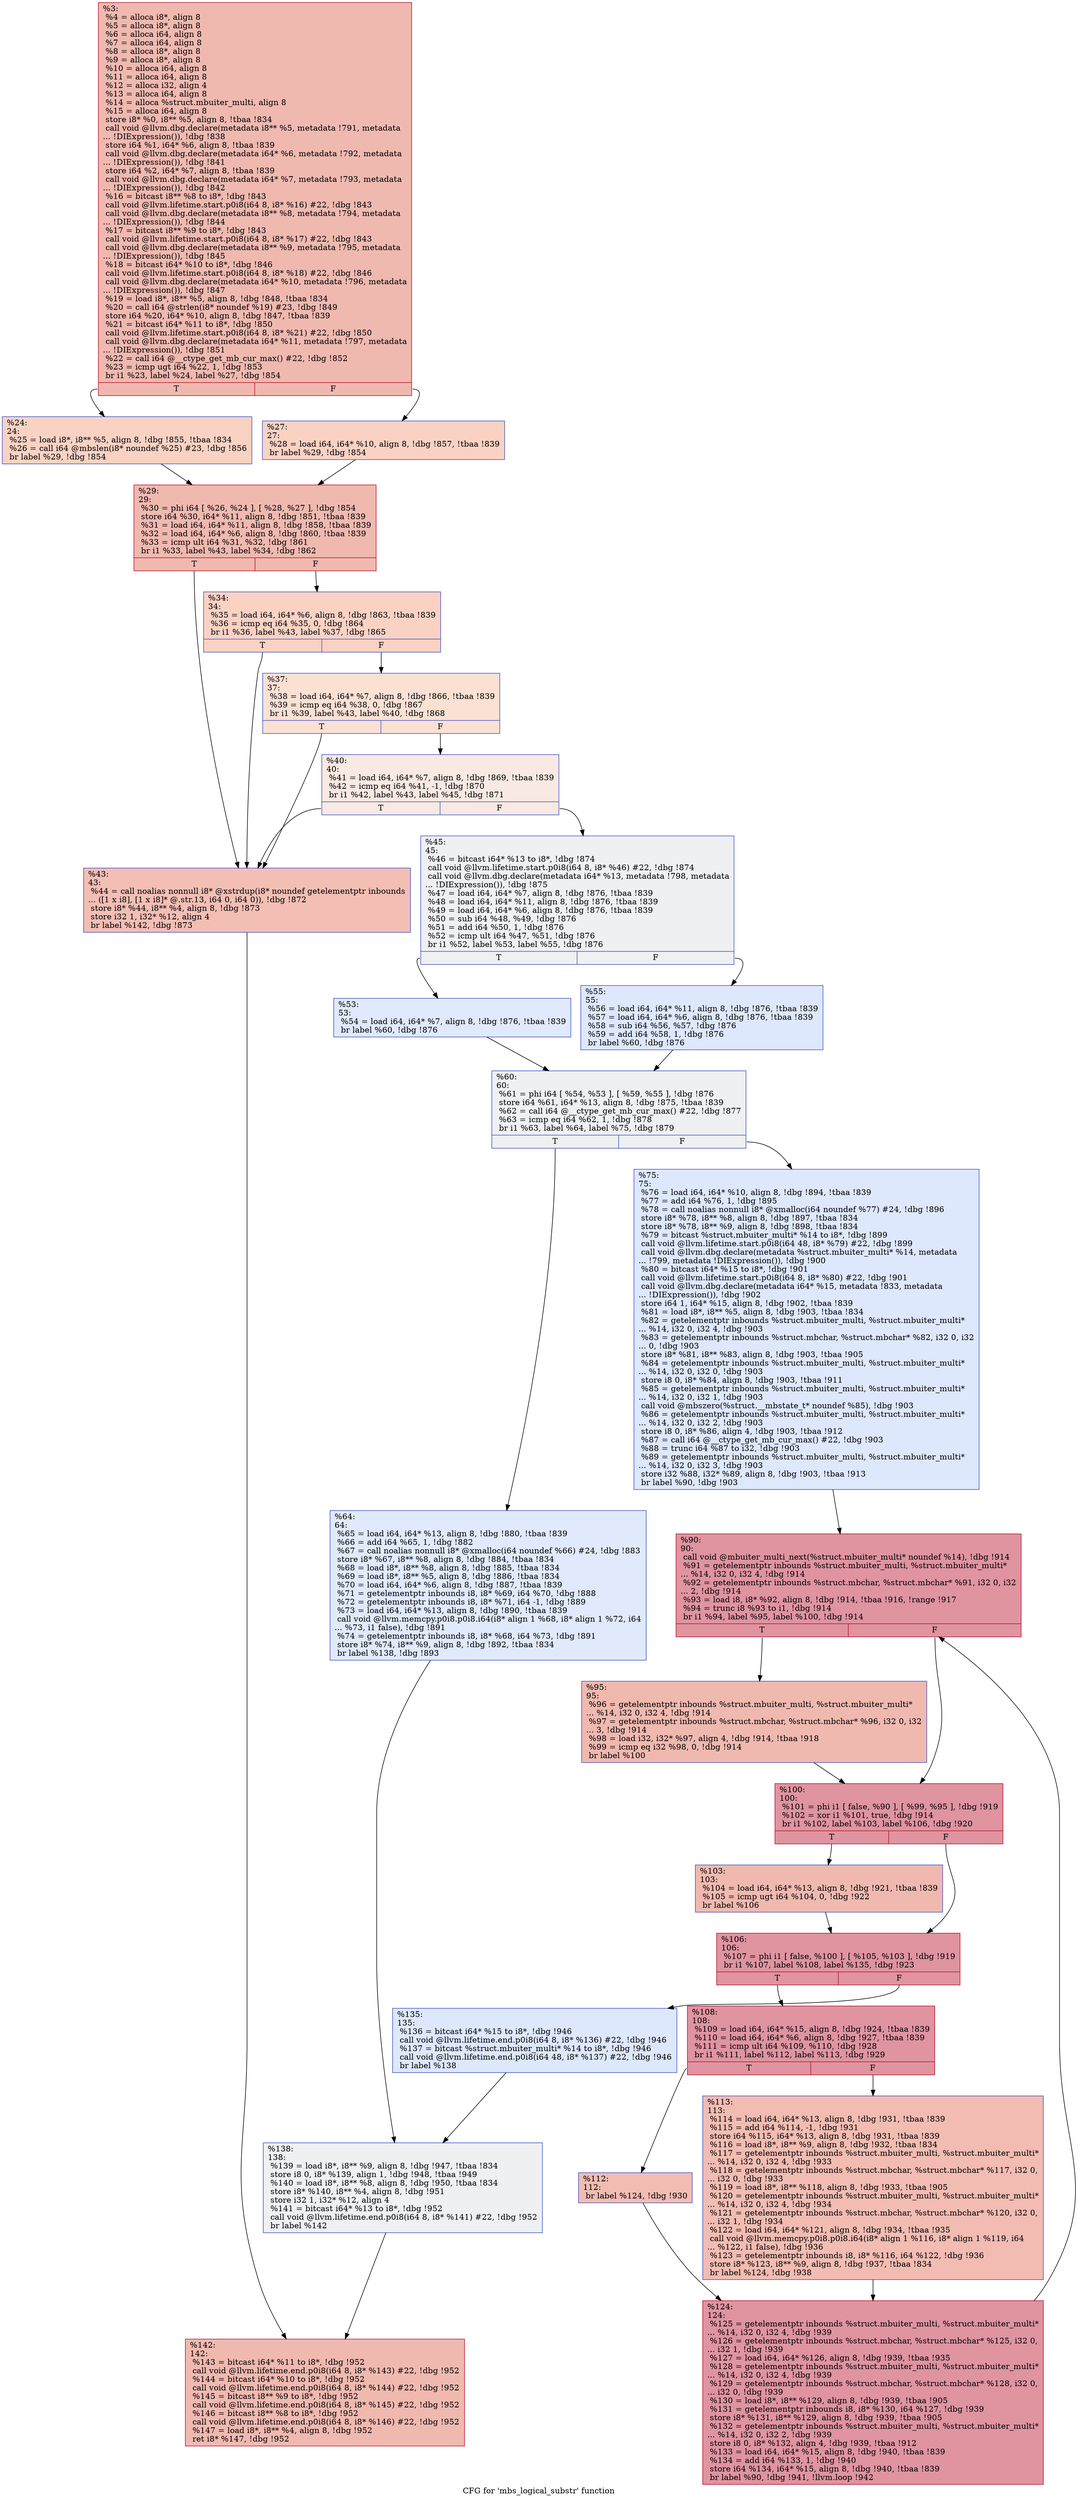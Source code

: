 digraph "CFG for 'mbs_logical_substr' function" {
	label="CFG for 'mbs_logical_substr' function";

	Node0x2545b20 [shape=record,color="#b70d28ff", style=filled, fillcolor="#de614d70",label="{%3:\l  %4 = alloca i8*, align 8\l  %5 = alloca i8*, align 8\l  %6 = alloca i64, align 8\l  %7 = alloca i64, align 8\l  %8 = alloca i8*, align 8\l  %9 = alloca i8*, align 8\l  %10 = alloca i64, align 8\l  %11 = alloca i64, align 8\l  %12 = alloca i32, align 4\l  %13 = alloca i64, align 8\l  %14 = alloca %struct.mbuiter_multi, align 8\l  %15 = alloca i64, align 8\l  store i8* %0, i8** %5, align 8, !tbaa !834\l  call void @llvm.dbg.declare(metadata i8** %5, metadata !791, metadata\l... !DIExpression()), !dbg !838\l  store i64 %1, i64* %6, align 8, !tbaa !839\l  call void @llvm.dbg.declare(metadata i64* %6, metadata !792, metadata\l... !DIExpression()), !dbg !841\l  store i64 %2, i64* %7, align 8, !tbaa !839\l  call void @llvm.dbg.declare(metadata i64* %7, metadata !793, metadata\l... !DIExpression()), !dbg !842\l  %16 = bitcast i8** %8 to i8*, !dbg !843\l  call void @llvm.lifetime.start.p0i8(i64 8, i8* %16) #22, !dbg !843\l  call void @llvm.dbg.declare(metadata i8** %8, metadata !794, metadata\l... !DIExpression()), !dbg !844\l  %17 = bitcast i8** %9 to i8*, !dbg !843\l  call void @llvm.lifetime.start.p0i8(i64 8, i8* %17) #22, !dbg !843\l  call void @llvm.dbg.declare(metadata i8** %9, metadata !795, metadata\l... !DIExpression()), !dbg !845\l  %18 = bitcast i64* %10 to i8*, !dbg !846\l  call void @llvm.lifetime.start.p0i8(i64 8, i8* %18) #22, !dbg !846\l  call void @llvm.dbg.declare(metadata i64* %10, metadata !796, metadata\l... !DIExpression()), !dbg !847\l  %19 = load i8*, i8** %5, align 8, !dbg !848, !tbaa !834\l  %20 = call i64 @strlen(i8* noundef %19) #23, !dbg !849\l  store i64 %20, i64* %10, align 8, !dbg !847, !tbaa !839\l  %21 = bitcast i64* %11 to i8*, !dbg !850\l  call void @llvm.lifetime.start.p0i8(i64 8, i8* %21) #22, !dbg !850\l  call void @llvm.dbg.declare(metadata i64* %11, metadata !797, metadata\l... !DIExpression()), !dbg !851\l  %22 = call i64 @__ctype_get_mb_cur_max() #22, !dbg !852\l  %23 = icmp ugt i64 %22, 1, !dbg !853\l  br i1 %23, label %24, label %27, !dbg !854\l|{<s0>T|<s1>F}}"];
	Node0x2545b20:s0 -> Node0x2545c50;
	Node0x2545b20:s1 -> Node0x2545ca0;
	Node0x2545c50 [shape=record,color="#3d50c3ff", style=filled, fillcolor="#f4987a70",label="{%24:\l24:                                               \l  %25 = load i8*, i8** %5, align 8, !dbg !855, !tbaa !834\l  %26 = call i64 @mbslen(i8* noundef %25) #23, !dbg !856\l  br label %29, !dbg !854\l}"];
	Node0x2545c50 -> Node0x2545cf0;
	Node0x2545ca0 [shape=record,color="#3d50c3ff", style=filled, fillcolor="#f4987a70",label="{%27:\l27:                                               \l  %28 = load i64, i64* %10, align 8, !dbg !857, !tbaa !839\l  br label %29, !dbg !854\l}"];
	Node0x2545ca0 -> Node0x2545cf0;
	Node0x2545cf0 [shape=record,color="#b70d28ff", style=filled, fillcolor="#de614d70",label="{%29:\l29:                                               \l  %30 = phi i64 [ %26, %24 ], [ %28, %27 ], !dbg !854\l  store i64 %30, i64* %11, align 8, !dbg !851, !tbaa !839\l  %31 = load i64, i64* %11, align 8, !dbg !858, !tbaa !839\l  %32 = load i64, i64* %6, align 8, !dbg !860, !tbaa !839\l  %33 = icmp ult i64 %31, %32, !dbg !861\l  br i1 %33, label %43, label %34, !dbg !862\l|{<s0>T|<s1>F}}"];
	Node0x2545cf0:s0 -> Node0x2545e30;
	Node0x2545cf0:s1 -> Node0x2545d40;
	Node0x2545d40 [shape=record,color="#3d50c3ff", style=filled, fillcolor="#f4987a70",label="{%34:\l34:                                               \l  %35 = load i64, i64* %6, align 8, !dbg !863, !tbaa !839\l  %36 = icmp eq i64 %35, 0, !dbg !864\l  br i1 %36, label %43, label %37, !dbg !865\l|{<s0>T|<s1>F}}"];
	Node0x2545d40:s0 -> Node0x2545e30;
	Node0x2545d40:s1 -> Node0x2545d90;
	Node0x2545d90 [shape=record,color="#3d50c3ff", style=filled, fillcolor="#f7b99e70",label="{%37:\l37:                                               \l  %38 = load i64, i64* %7, align 8, !dbg !866, !tbaa !839\l  %39 = icmp eq i64 %38, 0, !dbg !867\l  br i1 %39, label %43, label %40, !dbg !868\l|{<s0>T|<s1>F}}"];
	Node0x2545d90:s0 -> Node0x2545e30;
	Node0x2545d90:s1 -> Node0x2545de0;
	Node0x2545de0 [shape=record,color="#3d50c3ff", style=filled, fillcolor="#efcebd70",label="{%40:\l40:                                               \l  %41 = load i64, i64* %7, align 8, !dbg !869, !tbaa !839\l  %42 = icmp eq i64 %41, -1, !dbg !870\l  br i1 %42, label %43, label %45, !dbg !871\l|{<s0>T|<s1>F}}"];
	Node0x2545de0:s0 -> Node0x2545e30;
	Node0x2545de0:s1 -> Node0x2545e80;
	Node0x2545e30 [shape=record,color="#3d50c3ff", style=filled, fillcolor="#e36c5570",label="{%43:\l43:                                               \l  %44 = call noalias nonnull i8* @xstrdup(i8* noundef getelementptr inbounds\l... ([1 x i8], [1 x i8]* @.str.13, i64 0, i64 0)), !dbg !872\l  store i8* %44, i8** %4, align 8, !dbg !873\l  store i32 1, i32* %12, align 4\l  br label %142, !dbg !873\l}"];
	Node0x2545e30 -> Node0x25463d0;
	Node0x2545e80 [shape=record,color="#3d50c3ff", style=filled, fillcolor="#d9dce170",label="{%45:\l45:                                               \l  %46 = bitcast i64* %13 to i8*, !dbg !874\l  call void @llvm.lifetime.start.p0i8(i64 8, i8* %46) #22, !dbg !874\l  call void @llvm.dbg.declare(metadata i64* %13, metadata !798, metadata\l... !DIExpression()), !dbg !875\l  %47 = load i64, i64* %7, align 8, !dbg !876, !tbaa !839\l  %48 = load i64, i64* %11, align 8, !dbg !876, !tbaa !839\l  %49 = load i64, i64* %6, align 8, !dbg !876, !tbaa !839\l  %50 = sub i64 %48, %49, !dbg !876\l  %51 = add i64 %50, 1, !dbg !876\l  %52 = icmp ult i64 %47, %51, !dbg !876\l  br i1 %52, label %53, label %55, !dbg !876\l|{<s0>T|<s1>F}}"];
	Node0x2545e80:s0 -> Node0x2545ed0;
	Node0x2545e80:s1 -> Node0x2545f20;
	Node0x2545ed0 [shape=record,color="#3d50c3ff", style=filled, fillcolor="#b9d0f970",label="{%53:\l53:                                               \l  %54 = load i64, i64* %7, align 8, !dbg !876, !tbaa !839\l  br label %60, !dbg !876\l}"];
	Node0x2545ed0 -> Node0x2545f70;
	Node0x2545f20 [shape=record,color="#3d50c3ff", style=filled, fillcolor="#b2ccfb70",label="{%55:\l55:                                               \l  %56 = load i64, i64* %11, align 8, !dbg !876, !tbaa !839\l  %57 = load i64, i64* %6, align 8, !dbg !876, !tbaa !839\l  %58 = sub i64 %56, %57, !dbg !876\l  %59 = add i64 %58, 1, !dbg !876\l  br label %60, !dbg !876\l}"];
	Node0x2545f20 -> Node0x2545f70;
	Node0x2545f70 [shape=record,color="#3d50c3ff", style=filled, fillcolor="#d9dce170",label="{%60:\l60:                                               \l  %61 = phi i64 [ %54, %53 ], [ %59, %55 ], !dbg !876\l  store i64 %61, i64* %13, align 8, !dbg !875, !tbaa !839\l  %62 = call i64 @__ctype_get_mb_cur_max() #22, !dbg !877\l  %63 = icmp eq i64 %62, 1, !dbg !878\l  br i1 %63, label %64, label %75, !dbg !879\l|{<s0>T|<s1>F}}"];
	Node0x2545f70:s0 -> Node0x2545fc0;
	Node0x2545f70:s1 -> Node0x2546010;
	Node0x2545fc0 [shape=record,color="#3d50c3ff", style=filled, fillcolor="#b9d0f970",label="{%64:\l64:                                               \l  %65 = load i64, i64* %13, align 8, !dbg !880, !tbaa !839\l  %66 = add i64 %65, 1, !dbg !882\l  %67 = call noalias nonnull i8* @xmalloc(i64 noundef %66) #24, !dbg !883\l  store i8* %67, i8** %8, align 8, !dbg !884, !tbaa !834\l  %68 = load i8*, i8** %8, align 8, !dbg !885, !tbaa !834\l  %69 = load i8*, i8** %5, align 8, !dbg !886, !tbaa !834\l  %70 = load i64, i64* %6, align 8, !dbg !887, !tbaa !839\l  %71 = getelementptr inbounds i8, i8* %69, i64 %70, !dbg !888\l  %72 = getelementptr inbounds i8, i8* %71, i64 -1, !dbg !889\l  %73 = load i64, i64* %13, align 8, !dbg !890, !tbaa !839\l  call void @llvm.memcpy.p0i8.p0i8.i64(i8* align 1 %68, i8* align 1 %72, i64\l... %73, i1 false), !dbg !891\l  %74 = getelementptr inbounds i8, i8* %68, i64 %73, !dbg !891\l  store i8* %74, i8** %9, align 8, !dbg !892, !tbaa !834\l  br label %138, !dbg !893\l}"];
	Node0x2545fc0 -> Node0x2546380;
	Node0x2546010 [shape=record,color="#3d50c3ff", style=filled, fillcolor="#b2ccfb70",label="{%75:\l75:                                               \l  %76 = load i64, i64* %10, align 8, !dbg !894, !tbaa !839\l  %77 = add i64 %76, 1, !dbg !895\l  %78 = call noalias nonnull i8* @xmalloc(i64 noundef %77) #24, !dbg !896\l  store i8* %78, i8** %8, align 8, !dbg !897, !tbaa !834\l  store i8* %78, i8** %9, align 8, !dbg !898, !tbaa !834\l  %79 = bitcast %struct.mbuiter_multi* %14 to i8*, !dbg !899\l  call void @llvm.lifetime.start.p0i8(i64 48, i8* %79) #22, !dbg !899\l  call void @llvm.dbg.declare(metadata %struct.mbuiter_multi* %14, metadata\l... !799, metadata !DIExpression()), !dbg !900\l  %80 = bitcast i64* %15 to i8*, !dbg !901\l  call void @llvm.lifetime.start.p0i8(i64 8, i8* %80) #22, !dbg !901\l  call void @llvm.dbg.declare(metadata i64* %15, metadata !833, metadata\l... !DIExpression()), !dbg !902\l  store i64 1, i64* %15, align 8, !dbg !902, !tbaa !839\l  %81 = load i8*, i8** %5, align 8, !dbg !903, !tbaa !834\l  %82 = getelementptr inbounds %struct.mbuiter_multi, %struct.mbuiter_multi*\l... %14, i32 0, i32 4, !dbg !903\l  %83 = getelementptr inbounds %struct.mbchar, %struct.mbchar* %82, i32 0, i32\l... 0, !dbg !903\l  store i8* %81, i8** %83, align 8, !dbg !903, !tbaa !905\l  %84 = getelementptr inbounds %struct.mbuiter_multi, %struct.mbuiter_multi*\l... %14, i32 0, i32 0, !dbg !903\l  store i8 0, i8* %84, align 8, !dbg !903, !tbaa !911\l  %85 = getelementptr inbounds %struct.mbuiter_multi, %struct.mbuiter_multi*\l... %14, i32 0, i32 1, !dbg !903\l  call void @mbszero(%struct.__mbstate_t* noundef %85), !dbg !903\l  %86 = getelementptr inbounds %struct.mbuiter_multi, %struct.mbuiter_multi*\l... %14, i32 0, i32 2, !dbg !903\l  store i8 0, i8* %86, align 4, !dbg !903, !tbaa !912\l  %87 = call i64 @__ctype_get_mb_cur_max() #22, !dbg !903\l  %88 = trunc i64 %87 to i32, !dbg !903\l  %89 = getelementptr inbounds %struct.mbuiter_multi, %struct.mbuiter_multi*\l... %14, i32 0, i32 3, !dbg !903\l  store i32 %88, i32* %89, align 8, !dbg !903, !tbaa !913\l  br label %90, !dbg !903\l}"];
	Node0x2546010 -> Node0x2546060;
	Node0x2546060 [shape=record,color="#b70d28ff", style=filled, fillcolor="#b70d2870",label="{%90:\l90:                                               \l  call void @mbuiter_multi_next(%struct.mbuiter_multi* noundef %14), !dbg !914\l  %91 = getelementptr inbounds %struct.mbuiter_multi, %struct.mbuiter_multi*\l... %14, i32 0, i32 4, !dbg !914\l  %92 = getelementptr inbounds %struct.mbchar, %struct.mbchar* %91, i32 0, i32\l... 2, !dbg !914\l  %93 = load i8, i8* %92, align 8, !dbg !914, !tbaa !916, !range !917\l  %94 = trunc i8 %93 to i1, !dbg !914\l  br i1 %94, label %95, label %100, !dbg !914\l|{<s0>T|<s1>F}}"];
	Node0x2546060:s0 -> Node0x25460b0;
	Node0x2546060:s1 -> Node0x2546100;
	Node0x25460b0 [shape=record,color="#3d50c3ff", style=filled, fillcolor="#de614d70",label="{%95:\l95:                                               \l  %96 = getelementptr inbounds %struct.mbuiter_multi, %struct.mbuiter_multi*\l... %14, i32 0, i32 4, !dbg !914\l  %97 = getelementptr inbounds %struct.mbchar, %struct.mbchar* %96, i32 0, i32\l... 3, !dbg !914\l  %98 = load i32, i32* %97, align 4, !dbg !914, !tbaa !918\l  %99 = icmp eq i32 %98, 0, !dbg !914\l  br label %100\l}"];
	Node0x25460b0 -> Node0x2546100;
	Node0x2546100 [shape=record,color="#b70d28ff", style=filled, fillcolor="#b70d2870",label="{%100:\l100:                                              \l  %101 = phi i1 [ false, %90 ], [ %99, %95 ], !dbg !919\l  %102 = xor i1 %101, true, !dbg !914\l  br i1 %102, label %103, label %106, !dbg !920\l|{<s0>T|<s1>F}}"];
	Node0x2546100:s0 -> Node0x2546150;
	Node0x2546100:s1 -> Node0x25461a0;
	Node0x2546150 [shape=record,color="#3d50c3ff", style=filled, fillcolor="#de614d70",label="{%103:\l103:                                              \l  %104 = load i64, i64* %13, align 8, !dbg !921, !tbaa !839\l  %105 = icmp ugt i64 %104, 0, !dbg !922\l  br label %106\l}"];
	Node0x2546150 -> Node0x25461a0;
	Node0x25461a0 [shape=record,color="#b70d28ff", style=filled, fillcolor="#b70d2870",label="{%106:\l106:                                              \l  %107 = phi i1 [ false, %100 ], [ %105, %103 ], !dbg !919\l  br i1 %107, label %108, label %135, !dbg !923\l|{<s0>T|<s1>F}}"];
	Node0x25461a0:s0 -> Node0x25461f0;
	Node0x25461a0:s1 -> Node0x2546330;
	Node0x25461f0 [shape=record,color="#b70d28ff", style=filled, fillcolor="#b70d2870",label="{%108:\l108:                                              \l  %109 = load i64, i64* %15, align 8, !dbg !924, !tbaa !839\l  %110 = load i64, i64* %6, align 8, !dbg !927, !tbaa !839\l  %111 = icmp ult i64 %109, %110, !dbg !928\l  br i1 %111, label %112, label %113, !dbg !929\l|{<s0>T|<s1>F}}"];
	Node0x25461f0:s0 -> Node0x2546240;
	Node0x25461f0:s1 -> Node0x2546290;
	Node0x2546240 [shape=record,color="#3d50c3ff", style=filled, fillcolor="#e1675170",label="{%112:\l112:                                              \l  br label %124, !dbg !930\l}"];
	Node0x2546240 -> Node0x25462e0;
	Node0x2546290 [shape=record,color="#3d50c3ff", style=filled, fillcolor="#e1675170",label="{%113:\l113:                                              \l  %114 = load i64, i64* %13, align 8, !dbg !931, !tbaa !839\l  %115 = add i64 %114, -1, !dbg !931\l  store i64 %115, i64* %13, align 8, !dbg !931, !tbaa !839\l  %116 = load i8*, i8** %9, align 8, !dbg !932, !tbaa !834\l  %117 = getelementptr inbounds %struct.mbuiter_multi, %struct.mbuiter_multi*\l... %14, i32 0, i32 4, !dbg !933\l  %118 = getelementptr inbounds %struct.mbchar, %struct.mbchar* %117, i32 0,\l... i32 0, !dbg !933\l  %119 = load i8*, i8** %118, align 8, !dbg !933, !tbaa !905\l  %120 = getelementptr inbounds %struct.mbuiter_multi, %struct.mbuiter_multi*\l... %14, i32 0, i32 4, !dbg !934\l  %121 = getelementptr inbounds %struct.mbchar, %struct.mbchar* %120, i32 0,\l... i32 1, !dbg !934\l  %122 = load i64, i64* %121, align 8, !dbg !934, !tbaa !935\l  call void @llvm.memcpy.p0i8.p0i8.i64(i8* align 1 %116, i8* align 1 %119, i64\l... %122, i1 false), !dbg !936\l  %123 = getelementptr inbounds i8, i8* %116, i64 %122, !dbg !936\l  store i8* %123, i8** %9, align 8, !dbg !937, !tbaa !834\l  br label %124, !dbg !938\l}"];
	Node0x2546290 -> Node0x25462e0;
	Node0x25462e0 [shape=record,color="#b70d28ff", style=filled, fillcolor="#b70d2870",label="{%124:\l124:                                              \l  %125 = getelementptr inbounds %struct.mbuiter_multi, %struct.mbuiter_multi*\l... %14, i32 0, i32 4, !dbg !939\l  %126 = getelementptr inbounds %struct.mbchar, %struct.mbchar* %125, i32 0,\l... i32 1, !dbg !939\l  %127 = load i64, i64* %126, align 8, !dbg !939, !tbaa !935\l  %128 = getelementptr inbounds %struct.mbuiter_multi, %struct.mbuiter_multi*\l... %14, i32 0, i32 4, !dbg !939\l  %129 = getelementptr inbounds %struct.mbchar, %struct.mbchar* %128, i32 0,\l... i32 0, !dbg !939\l  %130 = load i8*, i8** %129, align 8, !dbg !939, !tbaa !905\l  %131 = getelementptr inbounds i8, i8* %130, i64 %127, !dbg !939\l  store i8* %131, i8** %129, align 8, !dbg !939, !tbaa !905\l  %132 = getelementptr inbounds %struct.mbuiter_multi, %struct.mbuiter_multi*\l... %14, i32 0, i32 2, !dbg !939\l  store i8 0, i8* %132, align 4, !dbg !939, !tbaa !912\l  %133 = load i64, i64* %15, align 8, !dbg !940, !tbaa !839\l  %134 = add i64 %133, 1, !dbg !940\l  store i64 %134, i64* %15, align 8, !dbg !940, !tbaa !839\l  br label %90, !dbg !941, !llvm.loop !942\l}"];
	Node0x25462e0 -> Node0x2546060;
	Node0x2546330 [shape=record,color="#3d50c3ff", style=filled, fillcolor="#b2ccfb70",label="{%135:\l135:                                              \l  %136 = bitcast i64* %15 to i8*, !dbg !946\l  call void @llvm.lifetime.end.p0i8(i64 8, i8* %136) #22, !dbg !946\l  %137 = bitcast %struct.mbuiter_multi* %14 to i8*, !dbg !946\l  call void @llvm.lifetime.end.p0i8(i64 48, i8* %137) #22, !dbg !946\l  br label %138\l}"];
	Node0x2546330 -> Node0x2546380;
	Node0x2546380 [shape=record,color="#3d50c3ff", style=filled, fillcolor="#d9dce170",label="{%138:\l138:                                              \l  %139 = load i8*, i8** %9, align 8, !dbg !947, !tbaa !834\l  store i8 0, i8* %139, align 1, !dbg !948, !tbaa !949\l  %140 = load i8*, i8** %8, align 8, !dbg !950, !tbaa !834\l  store i8* %140, i8** %4, align 8, !dbg !951\l  store i32 1, i32* %12, align 4\l  %141 = bitcast i64* %13 to i8*, !dbg !952\l  call void @llvm.lifetime.end.p0i8(i64 8, i8* %141) #22, !dbg !952\l  br label %142\l}"];
	Node0x2546380 -> Node0x25463d0;
	Node0x25463d0 [shape=record,color="#b70d28ff", style=filled, fillcolor="#de614d70",label="{%142:\l142:                                              \l  %143 = bitcast i64* %11 to i8*, !dbg !952\l  call void @llvm.lifetime.end.p0i8(i64 8, i8* %143) #22, !dbg !952\l  %144 = bitcast i64* %10 to i8*, !dbg !952\l  call void @llvm.lifetime.end.p0i8(i64 8, i8* %144) #22, !dbg !952\l  %145 = bitcast i8** %9 to i8*, !dbg !952\l  call void @llvm.lifetime.end.p0i8(i64 8, i8* %145) #22, !dbg !952\l  %146 = bitcast i8** %8 to i8*, !dbg !952\l  call void @llvm.lifetime.end.p0i8(i64 8, i8* %146) #22, !dbg !952\l  %147 = load i8*, i8** %4, align 8, !dbg !952\l  ret i8* %147, !dbg !952\l}"];
}
